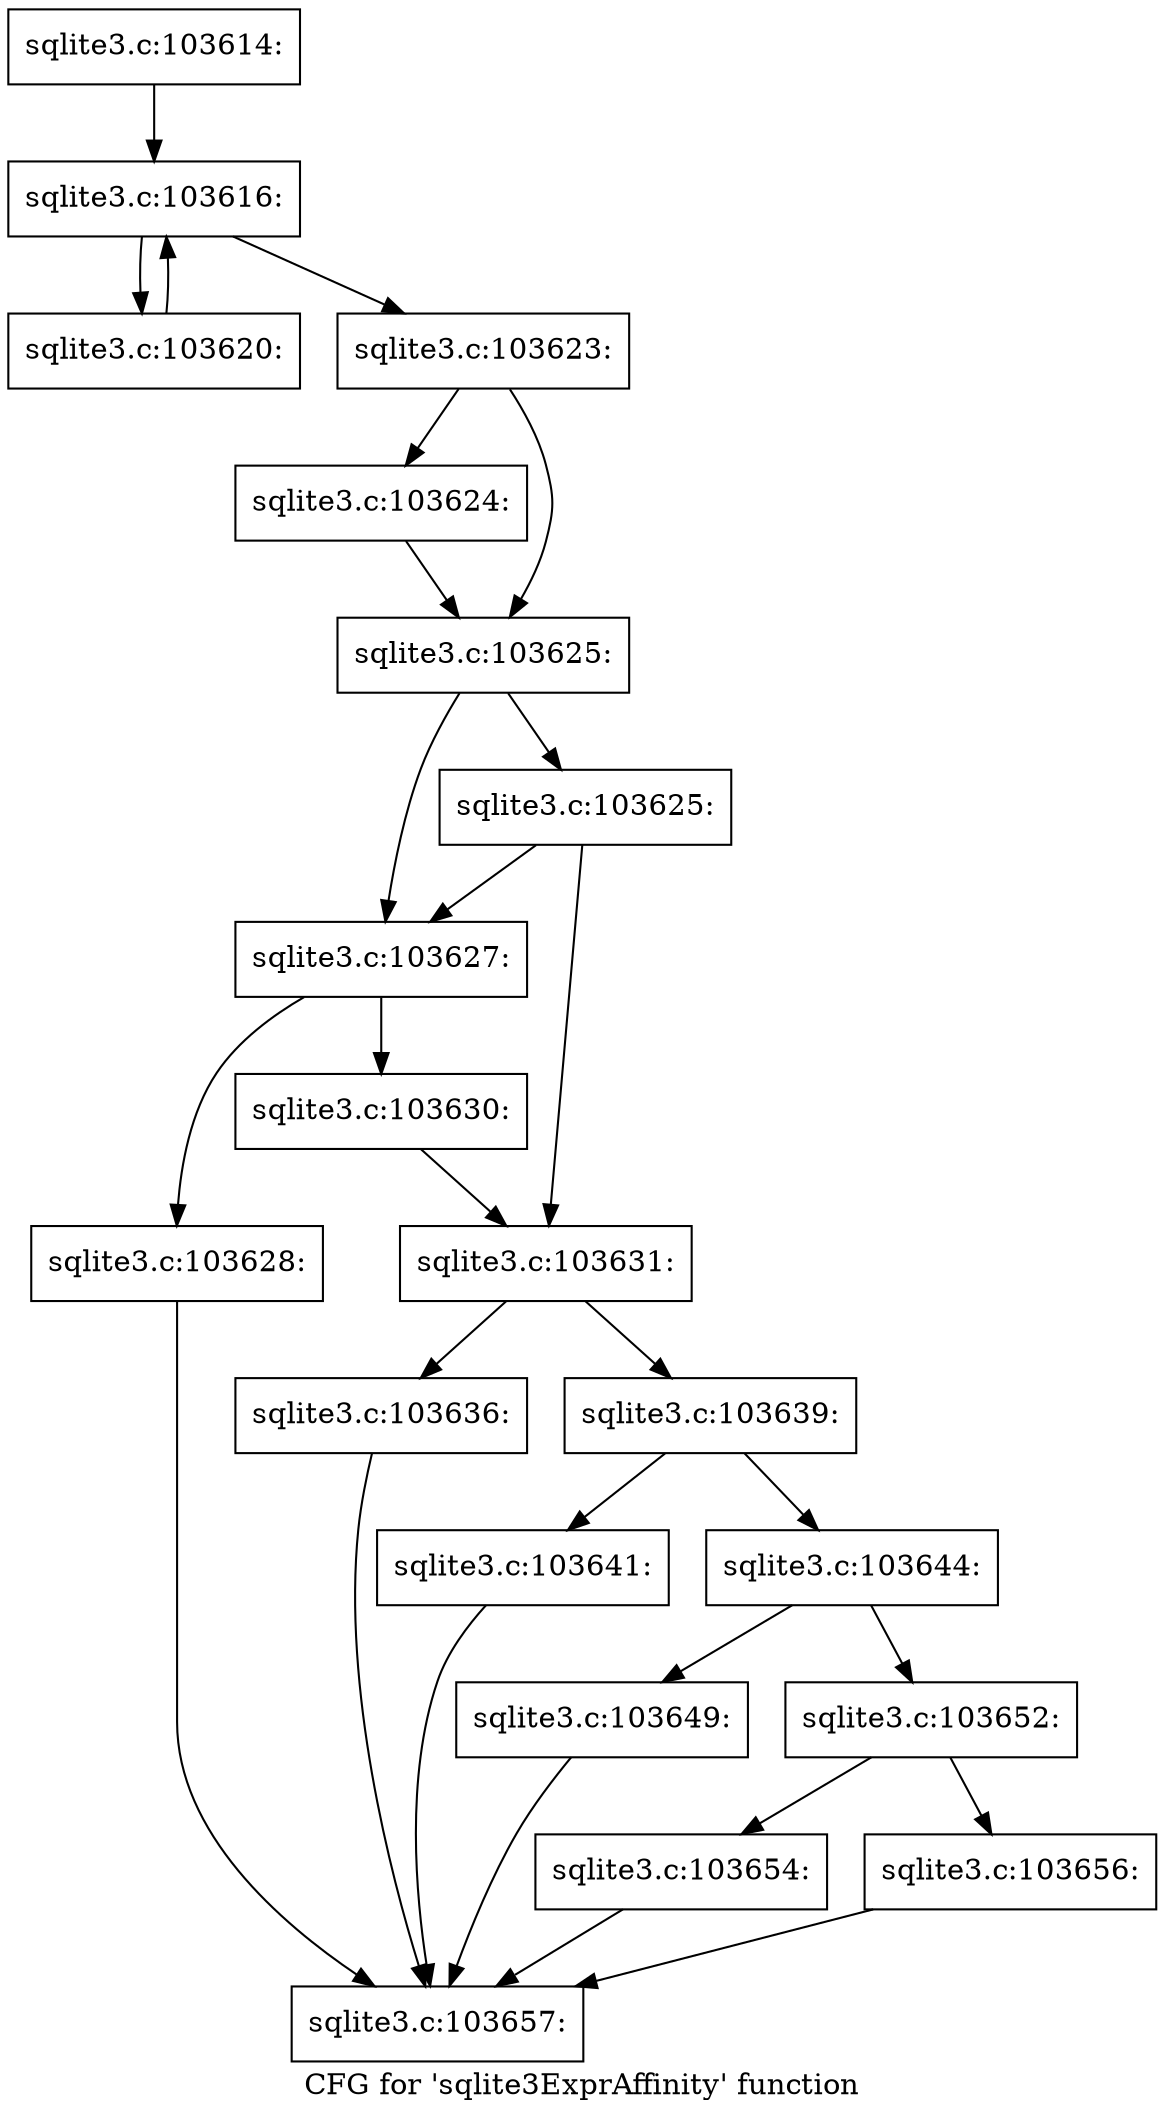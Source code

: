 digraph "CFG for 'sqlite3ExprAffinity' function" {
	label="CFG for 'sqlite3ExprAffinity' function";

	Node0x55c0f8b2b980 [shape=record,label="{sqlite3.c:103614:}"];
	Node0x55c0f8b2b980 -> Node0x55c0f8b2d250;
	Node0x55c0f8b2d250 [shape=record,label="{sqlite3.c:103616:}"];
	Node0x55c0f8b2d250 -> Node0x55c0f8b2f250;
	Node0x55c0f8b2d250 -> Node0x55c0f8b2d2d0;
	Node0x55c0f8b2f250 [shape=record,label="{sqlite3.c:103620:}"];
	Node0x55c0f8b2f250 -> Node0x55c0f8b2d250;
	Node0x55c0f8b2d2d0 [shape=record,label="{sqlite3.c:103623:}"];
	Node0x55c0f8b2d2d0 -> Node0x55c0f8b2fac0;
	Node0x55c0f8b2d2d0 -> Node0x55c0f8b2fb10;
	Node0x55c0f8b2fac0 [shape=record,label="{sqlite3.c:103624:}"];
	Node0x55c0f8b2fac0 -> Node0x55c0f8b2fb10;
	Node0x55c0f8b2fb10 [shape=record,label="{sqlite3.c:103625:}"];
	Node0x55c0f8b2fb10 -> Node0x55c0f8b30240;
	Node0x55c0f8b2fb10 -> Node0x55c0f8b302e0;
	Node0x55c0f8b302e0 [shape=record,label="{sqlite3.c:103625:}"];
	Node0x55c0f8b302e0 -> Node0x55c0f8b30240;
	Node0x55c0f8b302e0 -> Node0x55c0f8b30290;
	Node0x55c0f8b30240 [shape=record,label="{sqlite3.c:103627:}"];
	Node0x55c0f8b30240 -> Node0x55c0f8b30990;
	Node0x55c0f8b30240 -> Node0x55c0f8b309e0;
	Node0x55c0f8b30990 [shape=record,label="{sqlite3.c:103628:}"];
	Node0x55c0f8b30990 -> Node0x55c0f5984ce0;
	Node0x55c0f8b309e0 [shape=record,label="{sqlite3.c:103630:}"];
	Node0x55c0f8b309e0 -> Node0x55c0f8b30290;
	Node0x55c0f8b30290 [shape=record,label="{sqlite3.c:103631:}"];
	Node0x55c0f8b30290 -> Node0x55c0f8b31770;
	Node0x55c0f8b30290 -> Node0x55c0f8b317c0;
	Node0x55c0f8b31770 [shape=record,label="{sqlite3.c:103636:}"];
	Node0x55c0f8b31770 -> Node0x55c0f5984ce0;
	Node0x55c0f8b317c0 [shape=record,label="{sqlite3.c:103639:}"];
	Node0x55c0f8b317c0 -> Node0x55c0f8b325f0;
	Node0x55c0f8b317c0 -> Node0x55c0f8b32640;
	Node0x55c0f8b325f0 [shape=record,label="{sqlite3.c:103641:}"];
	Node0x55c0f8b325f0 -> Node0x55c0f5984ce0;
	Node0x55c0f8b32640 [shape=record,label="{sqlite3.c:103644:}"];
	Node0x55c0f8b32640 -> Node0x55c0f8b32f90;
	Node0x55c0f8b32640 -> Node0x55c0f8b32fe0;
	Node0x55c0f8b32f90 [shape=record,label="{sqlite3.c:103649:}"];
	Node0x55c0f8b32f90 -> Node0x55c0f5984ce0;
	Node0x55c0f8b32fe0 [shape=record,label="{sqlite3.c:103652:}"];
	Node0x55c0f8b32fe0 -> Node0x55c0f8b34180;
	Node0x55c0f8b32fe0 -> Node0x55c0f8b341d0;
	Node0x55c0f8b34180 [shape=record,label="{sqlite3.c:103654:}"];
	Node0x55c0f8b34180 -> Node0x55c0f5984ce0;
	Node0x55c0f8b341d0 [shape=record,label="{sqlite3.c:103656:}"];
	Node0x55c0f8b341d0 -> Node0x55c0f5984ce0;
	Node0x55c0f5984ce0 [shape=record,label="{sqlite3.c:103657:}"];
}
